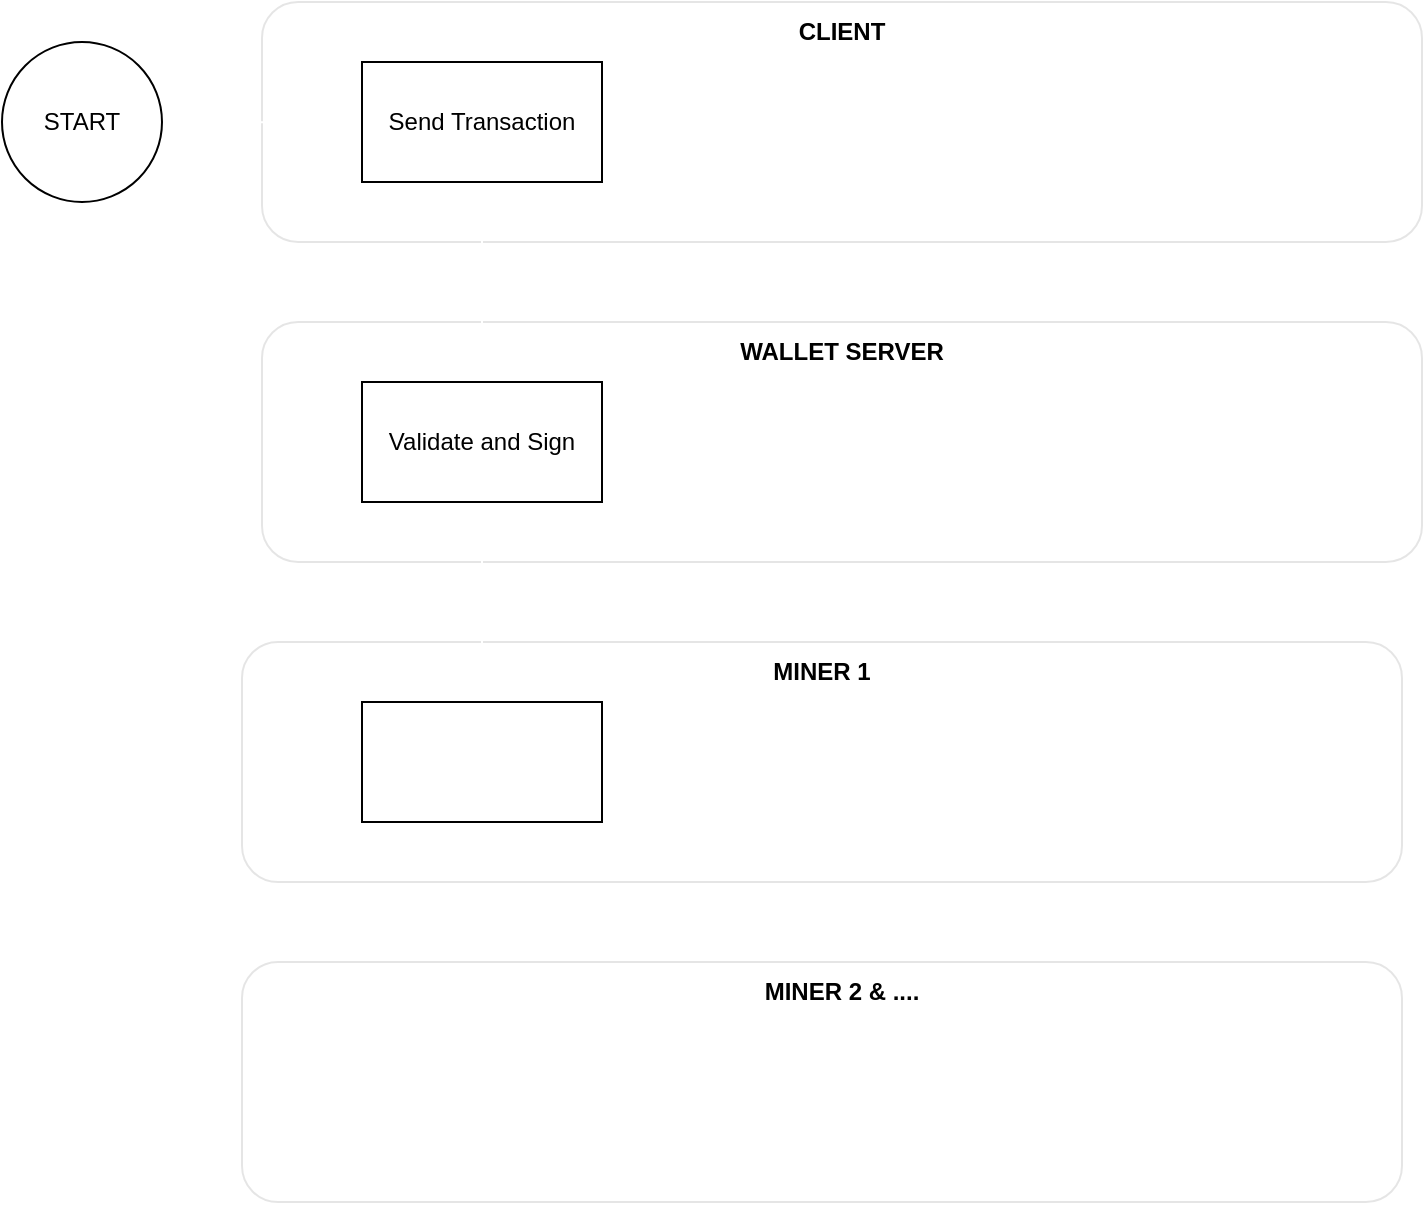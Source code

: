 <mxfile>
    <diagram id="BXz-laS0-NoQnFOKF535" name="Page-1">
        <mxGraphModel dx="853" dy="616" grid="1" gridSize="10" guides="1" tooltips="1" connect="1" arrows="1" fold="1" page="1" pageScale="1" pageWidth="850" pageHeight="1100" math="0" shadow="0">
            <root>
                <mxCell id="0"/>
                <mxCell id="1" parent="0"/>
                <mxCell id="17" value="" style="rounded=1;whiteSpace=wrap;html=1;fillColor=#FFFFFF;opacity=10;" vertex="1" parent="1">
                    <mxGeometry x="200" y="440" width="580" height="120" as="geometry"/>
                </mxCell>
                <mxCell id="13" value="" style="rounded=1;whiteSpace=wrap;html=1;fillColor=#FFFFFF;opacity=10;" vertex="1" parent="1">
                    <mxGeometry x="210" y="120" width="580" height="120" as="geometry"/>
                </mxCell>
                <mxCell id="15" value="" style="rounded=1;whiteSpace=wrap;html=1;fillColor=#FFFFFF;opacity=10;" vertex="1" parent="1">
                    <mxGeometry x="210" y="280" width="580" height="120" as="geometry"/>
                </mxCell>
                <mxCell id="8" value="" style="edgeStyle=none;html=1;strokeColor=#FFFFFF;" edge="1" parent="1" source="2" target="7">
                    <mxGeometry relative="1" as="geometry"/>
                </mxCell>
                <mxCell id="2" value="START" style="ellipse;whiteSpace=wrap;html=1;aspect=fixed;" vertex="1" parent="1">
                    <mxGeometry x="80" y="140" width="80" height="80" as="geometry"/>
                </mxCell>
                <mxCell id="10" value="" style="edgeStyle=none;html=1;strokeColor=#FFFFFF;" edge="1" parent="1" source="7" target="9">
                    <mxGeometry relative="1" as="geometry"/>
                </mxCell>
                <mxCell id="7" value="Send Transaction" style="whiteSpace=wrap;html=1;" vertex="1" parent="1">
                    <mxGeometry x="260" y="150" width="120" height="60" as="geometry"/>
                </mxCell>
                <mxCell id="12" value="" style="edgeStyle=none;html=1;strokeColor=#FFFFFF;" edge="1" parent="1" source="9" target="11">
                    <mxGeometry relative="1" as="geometry"/>
                </mxCell>
                <mxCell id="9" value="Validate and Sign" style="whiteSpace=wrap;html=1;" vertex="1" parent="1">
                    <mxGeometry x="260" y="310" width="120" height="60" as="geometry"/>
                </mxCell>
                <mxCell id="11" value="" style="whiteSpace=wrap;html=1;" vertex="1" parent="1">
                    <mxGeometry x="260" y="470" width="120" height="60" as="geometry"/>
                </mxCell>
                <mxCell id="14" value="&lt;b&gt;CLIENT&lt;/b&gt;" style="text;html=1;strokeColor=none;fillColor=none;align=center;verticalAlign=middle;whiteSpace=wrap;rounded=0;opacity=10;" vertex="1" parent="1">
                    <mxGeometry x="470" y="120" width="60" height="30" as="geometry"/>
                </mxCell>
                <mxCell id="16" value="&lt;b&gt;WALLET SERVER&lt;/b&gt;" style="text;html=1;strokeColor=none;fillColor=none;align=center;verticalAlign=middle;whiteSpace=wrap;rounded=0;opacity=10;" vertex="1" parent="1">
                    <mxGeometry x="435" y="280" width="130" height="30" as="geometry"/>
                </mxCell>
                <mxCell id="18" value="&lt;b&gt;MINER 1&lt;/b&gt;" style="text;html=1;strokeColor=none;fillColor=none;align=center;verticalAlign=middle;whiteSpace=wrap;rounded=0;opacity=10;" vertex="1" parent="1">
                    <mxGeometry x="425" y="440" width="130" height="30" as="geometry"/>
                </mxCell>
                <mxCell id="19" value="" style="rounded=1;whiteSpace=wrap;html=1;fillColor=#FFFFFF;opacity=10;" vertex="1" parent="1">
                    <mxGeometry x="200" y="600" width="580" height="120" as="geometry"/>
                </mxCell>
                <mxCell id="20" value="&lt;b&gt;MINER 2 &amp;amp; ....&lt;/b&gt;" style="text;html=1;strokeColor=none;fillColor=none;align=center;verticalAlign=middle;whiteSpace=wrap;rounded=0;opacity=10;" vertex="1" parent="1">
                    <mxGeometry x="435" y="600" width="130" height="30" as="geometry"/>
                </mxCell>
            </root>
        </mxGraphModel>
    </diagram>
</mxfile>